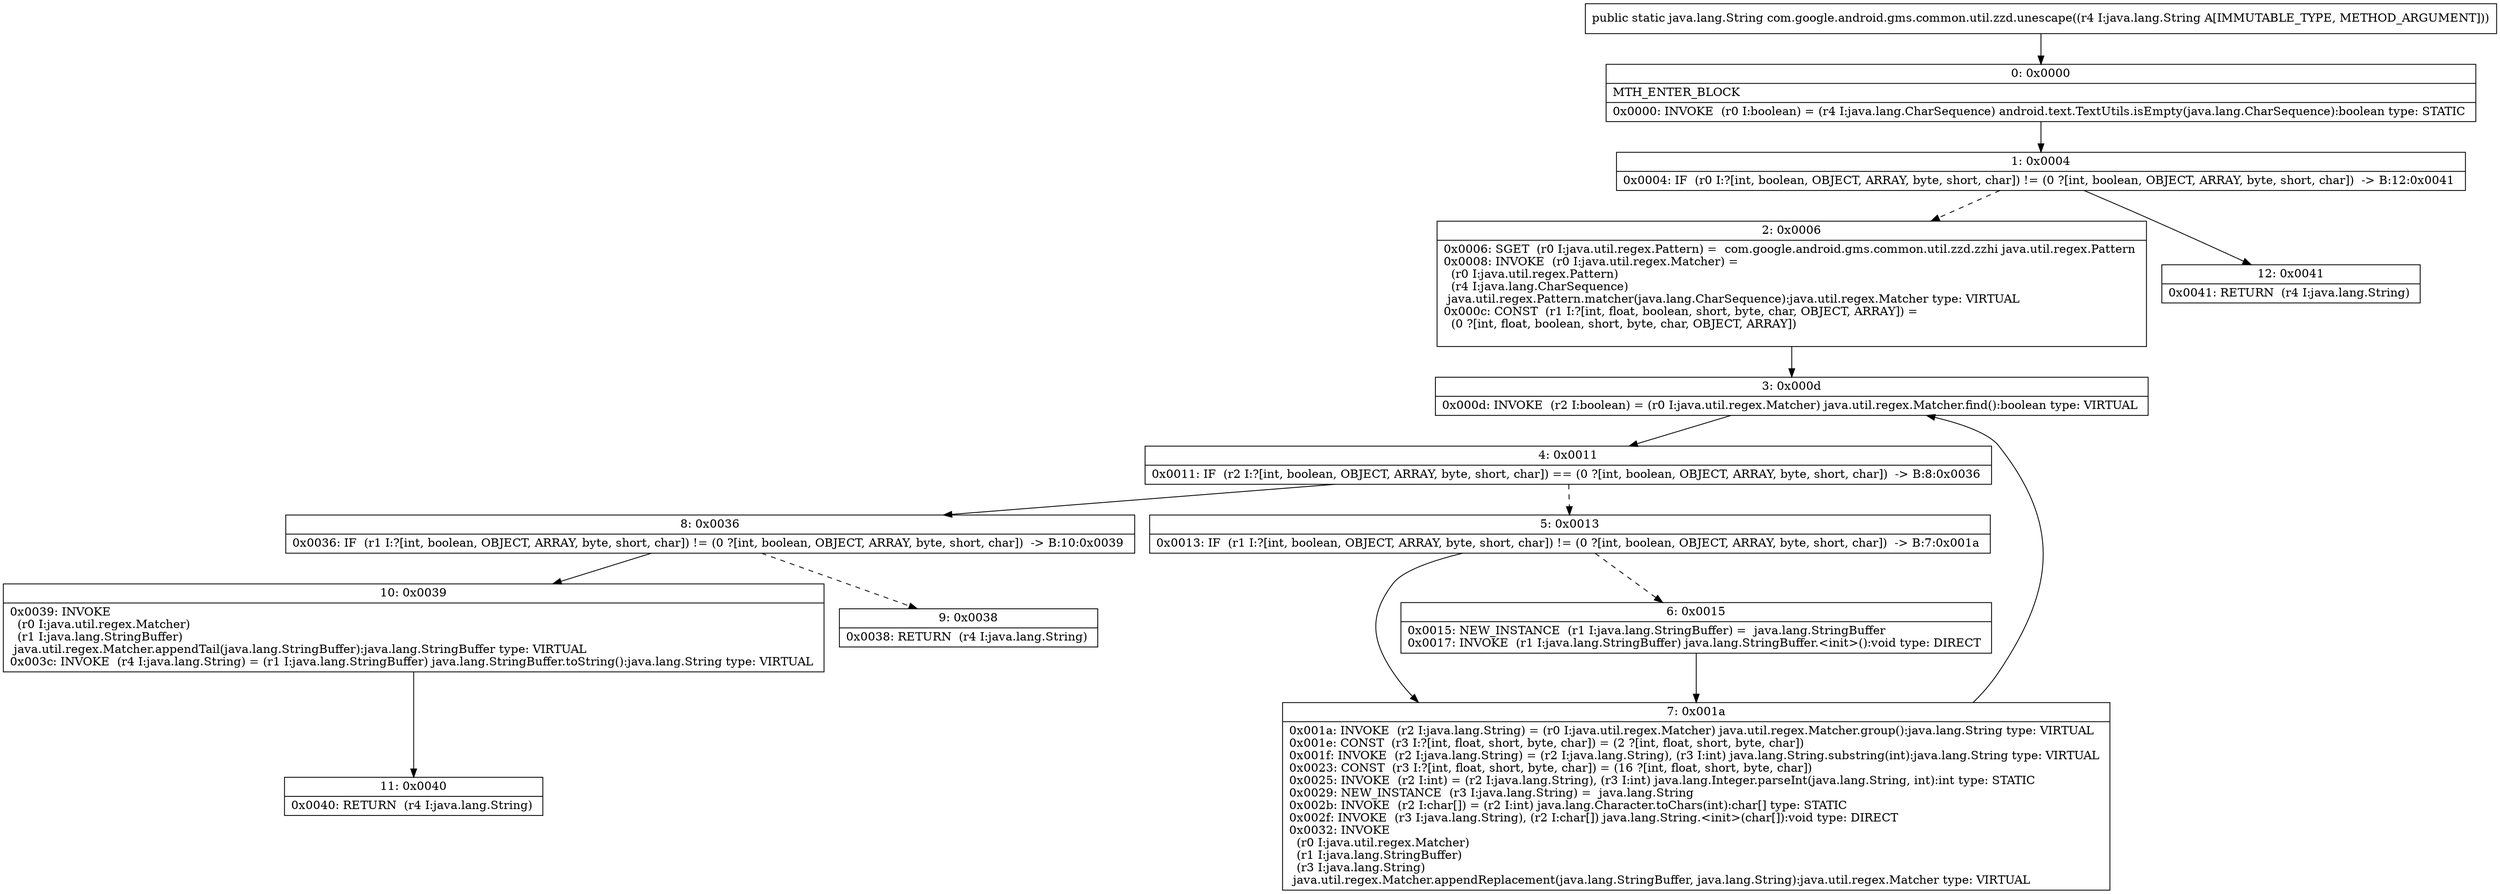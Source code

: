digraph "CFG forcom.google.android.gms.common.util.zzd.unescape(Ljava\/lang\/String;)Ljava\/lang\/String;" {
Node_0 [shape=record,label="{0\:\ 0x0000|MTH_ENTER_BLOCK\l|0x0000: INVOKE  (r0 I:boolean) = (r4 I:java.lang.CharSequence) android.text.TextUtils.isEmpty(java.lang.CharSequence):boolean type: STATIC \l}"];
Node_1 [shape=record,label="{1\:\ 0x0004|0x0004: IF  (r0 I:?[int, boolean, OBJECT, ARRAY, byte, short, char]) != (0 ?[int, boolean, OBJECT, ARRAY, byte, short, char])  \-\> B:12:0x0041 \l}"];
Node_2 [shape=record,label="{2\:\ 0x0006|0x0006: SGET  (r0 I:java.util.regex.Pattern) =  com.google.android.gms.common.util.zzd.zzhi java.util.regex.Pattern \l0x0008: INVOKE  (r0 I:java.util.regex.Matcher) = \l  (r0 I:java.util.regex.Pattern)\l  (r4 I:java.lang.CharSequence)\l java.util.regex.Pattern.matcher(java.lang.CharSequence):java.util.regex.Matcher type: VIRTUAL \l0x000c: CONST  (r1 I:?[int, float, boolean, short, byte, char, OBJECT, ARRAY]) = \l  (0 ?[int, float, boolean, short, byte, char, OBJECT, ARRAY])\l \l}"];
Node_3 [shape=record,label="{3\:\ 0x000d|0x000d: INVOKE  (r2 I:boolean) = (r0 I:java.util.regex.Matcher) java.util.regex.Matcher.find():boolean type: VIRTUAL \l}"];
Node_4 [shape=record,label="{4\:\ 0x0011|0x0011: IF  (r2 I:?[int, boolean, OBJECT, ARRAY, byte, short, char]) == (0 ?[int, boolean, OBJECT, ARRAY, byte, short, char])  \-\> B:8:0x0036 \l}"];
Node_5 [shape=record,label="{5\:\ 0x0013|0x0013: IF  (r1 I:?[int, boolean, OBJECT, ARRAY, byte, short, char]) != (0 ?[int, boolean, OBJECT, ARRAY, byte, short, char])  \-\> B:7:0x001a \l}"];
Node_6 [shape=record,label="{6\:\ 0x0015|0x0015: NEW_INSTANCE  (r1 I:java.lang.StringBuffer) =  java.lang.StringBuffer \l0x0017: INVOKE  (r1 I:java.lang.StringBuffer) java.lang.StringBuffer.\<init\>():void type: DIRECT \l}"];
Node_7 [shape=record,label="{7\:\ 0x001a|0x001a: INVOKE  (r2 I:java.lang.String) = (r0 I:java.util.regex.Matcher) java.util.regex.Matcher.group():java.lang.String type: VIRTUAL \l0x001e: CONST  (r3 I:?[int, float, short, byte, char]) = (2 ?[int, float, short, byte, char]) \l0x001f: INVOKE  (r2 I:java.lang.String) = (r2 I:java.lang.String), (r3 I:int) java.lang.String.substring(int):java.lang.String type: VIRTUAL \l0x0023: CONST  (r3 I:?[int, float, short, byte, char]) = (16 ?[int, float, short, byte, char]) \l0x0025: INVOKE  (r2 I:int) = (r2 I:java.lang.String), (r3 I:int) java.lang.Integer.parseInt(java.lang.String, int):int type: STATIC \l0x0029: NEW_INSTANCE  (r3 I:java.lang.String) =  java.lang.String \l0x002b: INVOKE  (r2 I:char[]) = (r2 I:int) java.lang.Character.toChars(int):char[] type: STATIC \l0x002f: INVOKE  (r3 I:java.lang.String), (r2 I:char[]) java.lang.String.\<init\>(char[]):void type: DIRECT \l0x0032: INVOKE  \l  (r0 I:java.util.regex.Matcher)\l  (r1 I:java.lang.StringBuffer)\l  (r3 I:java.lang.String)\l java.util.regex.Matcher.appendReplacement(java.lang.StringBuffer, java.lang.String):java.util.regex.Matcher type: VIRTUAL \l}"];
Node_8 [shape=record,label="{8\:\ 0x0036|0x0036: IF  (r1 I:?[int, boolean, OBJECT, ARRAY, byte, short, char]) != (0 ?[int, boolean, OBJECT, ARRAY, byte, short, char])  \-\> B:10:0x0039 \l}"];
Node_9 [shape=record,label="{9\:\ 0x0038|0x0038: RETURN  (r4 I:java.lang.String) \l}"];
Node_10 [shape=record,label="{10\:\ 0x0039|0x0039: INVOKE  \l  (r0 I:java.util.regex.Matcher)\l  (r1 I:java.lang.StringBuffer)\l java.util.regex.Matcher.appendTail(java.lang.StringBuffer):java.lang.StringBuffer type: VIRTUAL \l0x003c: INVOKE  (r4 I:java.lang.String) = (r1 I:java.lang.StringBuffer) java.lang.StringBuffer.toString():java.lang.String type: VIRTUAL \l}"];
Node_11 [shape=record,label="{11\:\ 0x0040|0x0040: RETURN  (r4 I:java.lang.String) \l}"];
Node_12 [shape=record,label="{12\:\ 0x0041|0x0041: RETURN  (r4 I:java.lang.String) \l}"];
MethodNode[shape=record,label="{public static java.lang.String com.google.android.gms.common.util.zzd.unescape((r4 I:java.lang.String A[IMMUTABLE_TYPE, METHOD_ARGUMENT])) }"];
MethodNode -> Node_0;
Node_0 -> Node_1;
Node_1 -> Node_2[style=dashed];
Node_1 -> Node_12;
Node_2 -> Node_3;
Node_3 -> Node_4;
Node_4 -> Node_5[style=dashed];
Node_4 -> Node_8;
Node_5 -> Node_6[style=dashed];
Node_5 -> Node_7;
Node_6 -> Node_7;
Node_7 -> Node_3;
Node_8 -> Node_9[style=dashed];
Node_8 -> Node_10;
Node_10 -> Node_11;
}

